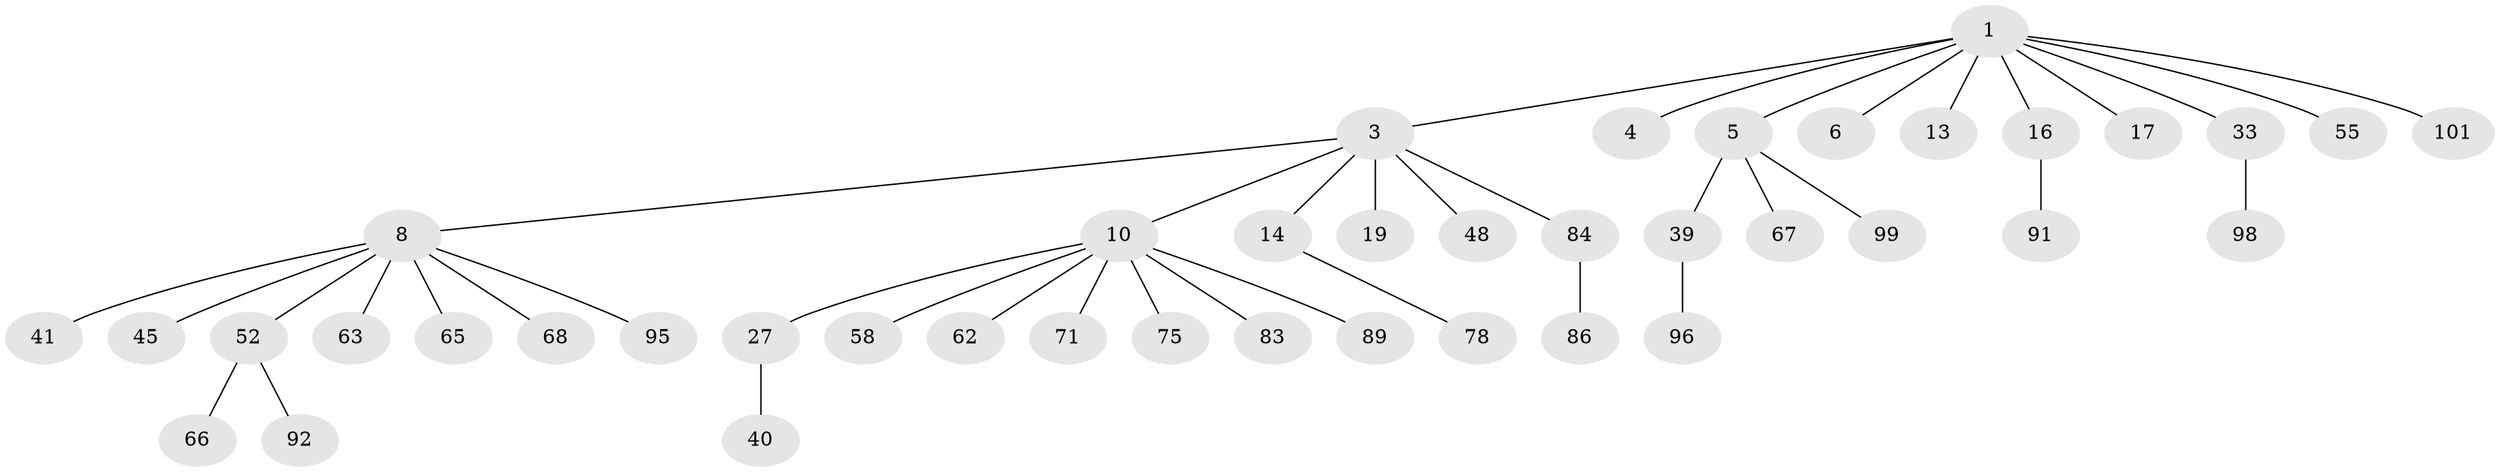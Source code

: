 // original degree distribution, {3: 0.14084507042253522, 9: 0.007042253521126761, 4: 0.056338028169014086, 6: 0.014084507042253521, 1: 0.45774647887323944, 5: 0.028169014084507043, 2: 0.29577464788732394}
// Generated by graph-tools (version 1.1) at 2025/19/03/04/25 18:19:22]
// undirected, 42 vertices, 41 edges
graph export_dot {
graph [start="1"]
  node [color=gray90,style=filled];
  1 [super="+2"];
  3 [super="+77+37+7"];
  4 [super="+82+60"];
  5 [super="+74+21+93"];
  6;
  8 [super="+9+59+11"];
  10 [super="+142+138+47+18+50"];
  13 [super="+111"];
  14 [super="+53+32"];
  16 [super="+25+125+23"];
  17 [super="+38"];
  19;
  27 [super="+30"];
  33 [super="+128+42"];
  39 [super="+80+73"];
  40 [super="+44"];
  41;
  45;
  48 [super="+108+54"];
  52 [super="+56+102"];
  55 [super="+112+85"];
  58;
  62 [super="+120"];
  63;
  65 [super="+97"];
  66 [super="+81"];
  67 [super="+116"];
  68 [super="+90+88"];
  71 [super="+103"];
  75;
  78;
  83 [super="+114+132"];
  84;
  86;
  89;
  91;
  92;
  95 [super="+110"];
  96 [super="+106"];
  98 [super="+100"];
  99 [super="+127"];
  101;
  1 -- 3;
  1 -- 5;
  1 -- 33;
  1 -- 4;
  1 -- 101;
  1 -- 6;
  1 -- 13;
  1 -- 16;
  1 -- 17;
  1 -- 55;
  3 -- 84;
  3 -- 48;
  3 -- 19;
  3 -- 8;
  3 -- 10;
  3 -- 14;
  5 -- 67;
  5 -- 99;
  5 -- 39;
  8 -- 65;
  8 -- 68;
  8 -- 52;
  8 -- 41;
  8 -- 45;
  8 -- 95;
  8 -- 63;
  10 -- 75;
  10 -- 89;
  10 -- 83;
  10 -- 27;
  10 -- 58;
  10 -- 71;
  10 -- 62;
  14 -- 78;
  16 -- 91;
  27 -- 40;
  33 -- 98;
  39 -- 96;
  52 -- 66;
  52 -- 92;
  84 -- 86;
}
